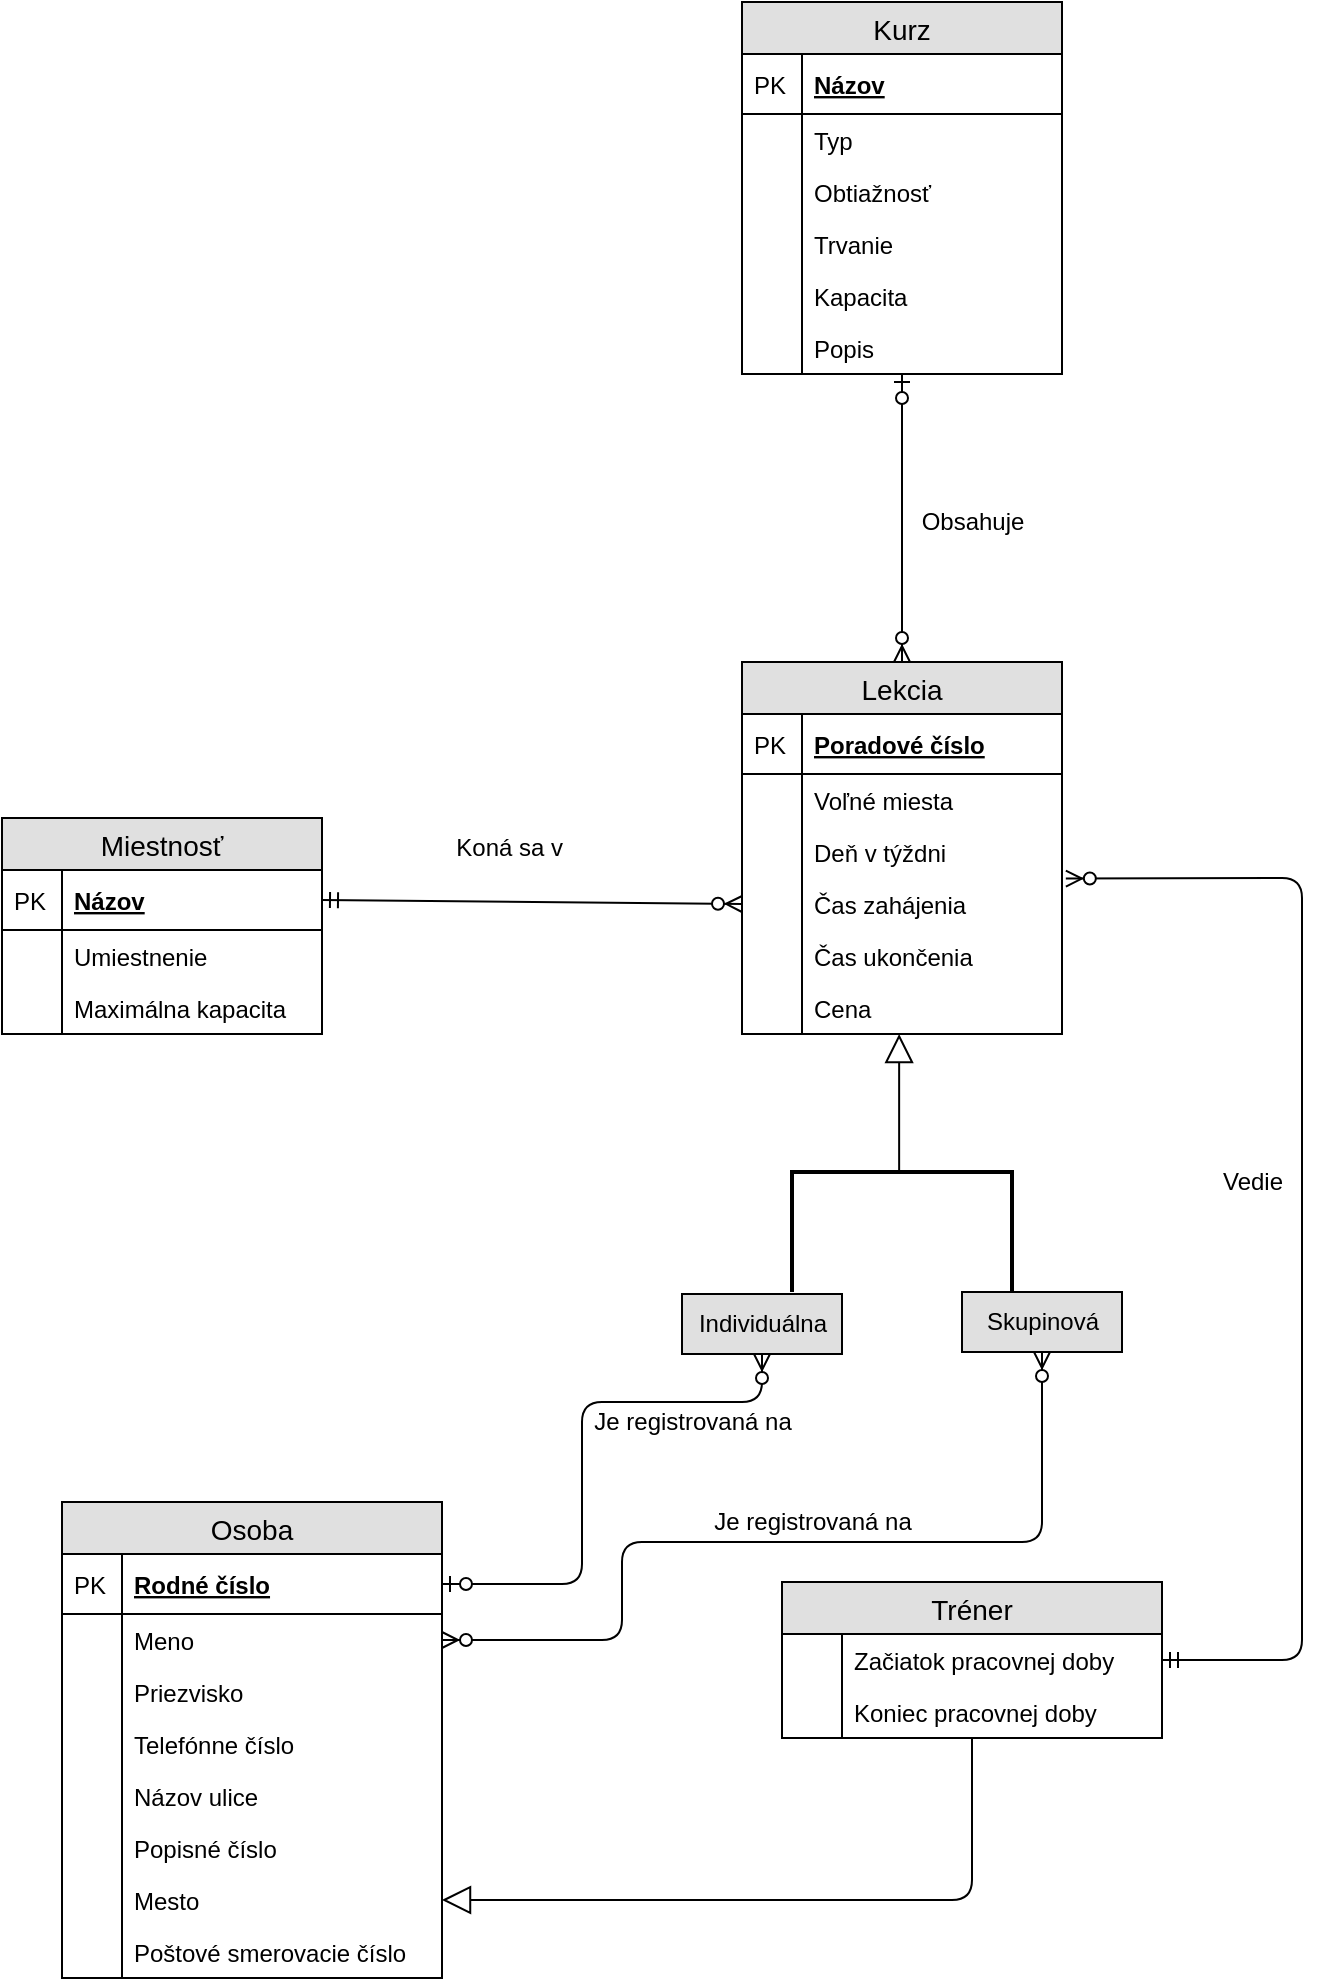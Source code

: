 <mxfile version="12.7.3" type="device"><diagram id="eGVeqehdN8_YkoFMwGT7" name="Page-1"><mxGraphModel dx="1331" dy="1016" grid="1" gridSize="10" guides="1" tooltips="1" connect="1" arrows="1" fold="1" page="1" pageScale="1" pageWidth="827" pageHeight="1169" math="0" shadow="0"><root><mxCell id="0"/><mxCell id="1" parent="0"/><mxCell id="vAVISpSv8ZnPTpS377I3-15" value="Miestnosť" style="swimlane;fontStyle=0;childLayout=stackLayout;horizontal=1;startSize=26;fillColor=#e0e0e0;horizontalStack=0;resizeParent=1;resizeParentMax=0;resizeLast=0;collapsible=1;marginBottom=0;swimlaneFillColor=#ffffff;align=center;fontSize=14;" vertex="1" parent="1"><mxGeometry x="110" y="518" width="160" height="108" as="geometry"/></mxCell><mxCell id="vAVISpSv8ZnPTpS377I3-16" value="Názov" style="shape=partialRectangle;top=0;left=0;right=0;bottom=1;align=left;verticalAlign=middle;fillColor=none;spacingLeft=34;spacingRight=4;overflow=hidden;rotatable=0;points=[[0,0.5],[1,0.5]];portConstraint=eastwest;dropTarget=0;fontStyle=5;fontSize=12;" vertex="1" parent="vAVISpSv8ZnPTpS377I3-15"><mxGeometry y="26" width="160" height="30" as="geometry"/></mxCell><mxCell id="vAVISpSv8ZnPTpS377I3-17" value="PK" style="shape=partialRectangle;top=0;left=0;bottom=0;fillColor=none;align=left;verticalAlign=middle;spacingLeft=4;spacingRight=4;overflow=hidden;rotatable=0;points=[];portConstraint=eastwest;part=1;fontSize=12;" vertex="1" connectable="0" parent="vAVISpSv8ZnPTpS377I3-16"><mxGeometry width="30" height="30" as="geometry"/></mxCell><mxCell id="vAVISpSv8ZnPTpS377I3-18" value="Umiestnenie" style="shape=partialRectangle;top=0;left=0;right=0;bottom=0;align=left;verticalAlign=top;fillColor=none;spacingLeft=34;spacingRight=4;overflow=hidden;rotatable=0;points=[[0,0.5],[1,0.5]];portConstraint=eastwest;dropTarget=0;fontSize=12;" vertex="1" parent="vAVISpSv8ZnPTpS377I3-15"><mxGeometry y="56" width="160" height="26" as="geometry"/></mxCell><mxCell id="vAVISpSv8ZnPTpS377I3-19" value="" style="shape=partialRectangle;top=0;left=0;bottom=0;fillColor=none;align=left;verticalAlign=top;spacingLeft=4;spacingRight=4;overflow=hidden;rotatable=0;points=[];portConstraint=eastwest;part=1;fontSize=12;" vertex="1" connectable="0" parent="vAVISpSv8ZnPTpS377I3-18"><mxGeometry width="30" height="26" as="geometry"/></mxCell><mxCell id="vAVISpSv8ZnPTpS377I3-20" value="Maximálna kapacita" style="shape=partialRectangle;top=0;left=0;right=0;bottom=0;align=left;verticalAlign=top;fillColor=none;spacingLeft=34;spacingRight=4;overflow=hidden;rotatable=0;points=[[0,0.5],[1,0.5]];portConstraint=eastwest;dropTarget=0;fontSize=12;" vertex="1" parent="vAVISpSv8ZnPTpS377I3-15"><mxGeometry y="82" width="160" height="26" as="geometry"/></mxCell><mxCell id="vAVISpSv8ZnPTpS377I3-21" value="" style="shape=partialRectangle;top=0;left=0;bottom=0;fillColor=none;align=left;verticalAlign=top;spacingLeft=4;spacingRight=4;overflow=hidden;rotatable=0;points=[];portConstraint=eastwest;part=1;fontSize=12;" vertex="1" connectable="0" parent="vAVISpSv8ZnPTpS377I3-20"><mxGeometry width="30" height="26" as="geometry"/></mxCell><mxCell id="vAVISpSv8ZnPTpS377I3-26" value="Lekcia" style="swimlane;fontStyle=0;childLayout=stackLayout;horizontal=1;startSize=26;fillColor=#e0e0e0;horizontalStack=0;resizeParent=1;resizeParentMax=0;resizeLast=0;collapsible=1;marginBottom=0;swimlaneFillColor=#ffffff;align=center;fontSize=14;" vertex="1" parent="1"><mxGeometry x="480" y="440" width="160" height="186" as="geometry"/></mxCell><mxCell id="vAVISpSv8ZnPTpS377I3-27" value="Poradové číslo" style="shape=partialRectangle;top=0;left=0;right=0;bottom=1;align=left;verticalAlign=middle;fillColor=none;spacingLeft=34;spacingRight=4;overflow=hidden;rotatable=0;points=[[0,0.5],[1,0.5]];portConstraint=eastwest;dropTarget=0;fontStyle=5;fontSize=12;" vertex="1" parent="vAVISpSv8ZnPTpS377I3-26"><mxGeometry y="26" width="160" height="30" as="geometry"/></mxCell><mxCell id="vAVISpSv8ZnPTpS377I3-28" value="PK" style="shape=partialRectangle;top=0;left=0;bottom=0;fillColor=none;align=left;verticalAlign=middle;spacingLeft=4;spacingRight=4;overflow=hidden;rotatable=0;points=[];portConstraint=eastwest;part=1;fontSize=12;" vertex="1" connectable="0" parent="vAVISpSv8ZnPTpS377I3-27"><mxGeometry width="30" height="30" as="geometry"/></mxCell><mxCell id="vAVISpSv8ZnPTpS377I3-29" value="Voľné miesta" style="shape=partialRectangle;top=0;left=0;right=0;bottom=0;align=left;verticalAlign=top;fillColor=none;spacingLeft=34;spacingRight=4;overflow=hidden;rotatable=0;points=[[0,0.5],[1,0.5]];portConstraint=eastwest;dropTarget=0;fontSize=12;" vertex="1" parent="vAVISpSv8ZnPTpS377I3-26"><mxGeometry y="56" width="160" height="26" as="geometry"/></mxCell><mxCell id="vAVISpSv8ZnPTpS377I3-30" value="" style="shape=partialRectangle;top=0;left=0;bottom=0;fillColor=none;align=left;verticalAlign=top;spacingLeft=4;spacingRight=4;overflow=hidden;rotatable=0;points=[];portConstraint=eastwest;part=1;fontSize=12;" vertex="1" connectable="0" parent="vAVISpSv8ZnPTpS377I3-29"><mxGeometry width="30" height="26" as="geometry"/></mxCell><mxCell id="vAVISpSv8ZnPTpS377I3-31" value="Deň v týždni" style="shape=partialRectangle;top=0;left=0;right=0;bottom=0;align=left;verticalAlign=top;fillColor=none;spacingLeft=34;spacingRight=4;overflow=hidden;rotatable=0;points=[[0,0.5],[1,0.5]];portConstraint=eastwest;dropTarget=0;fontSize=12;" vertex="1" parent="vAVISpSv8ZnPTpS377I3-26"><mxGeometry y="82" width="160" height="26" as="geometry"/></mxCell><mxCell id="vAVISpSv8ZnPTpS377I3-32" value="" style="shape=partialRectangle;top=0;left=0;bottom=0;fillColor=none;align=left;verticalAlign=top;spacingLeft=4;spacingRight=4;overflow=hidden;rotatable=0;points=[];portConstraint=eastwest;part=1;fontSize=12;" vertex="1" connectable="0" parent="vAVISpSv8ZnPTpS377I3-31"><mxGeometry width="30" height="26" as="geometry"/></mxCell><mxCell id="vAVISpSv8ZnPTpS377I3-33" value="Čas zahájenia" style="shape=partialRectangle;top=0;left=0;right=0;bottom=0;align=left;verticalAlign=top;fillColor=none;spacingLeft=34;spacingRight=4;overflow=hidden;rotatable=0;points=[[0,0.5],[1,0.5]];portConstraint=eastwest;dropTarget=0;fontSize=12;" vertex="1" parent="vAVISpSv8ZnPTpS377I3-26"><mxGeometry y="108" width="160" height="26" as="geometry"/></mxCell><mxCell id="vAVISpSv8ZnPTpS377I3-34" value="" style="shape=partialRectangle;top=0;left=0;bottom=0;fillColor=none;align=left;verticalAlign=top;spacingLeft=4;spacingRight=4;overflow=hidden;rotatable=0;points=[];portConstraint=eastwest;part=1;fontSize=12;" vertex="1" connectable="0" parent="vAVISpSv8ZnPTpS377I3-33"><mxGeometry width="30" height="26" as="geometry"/></mxCell><mxCell id="vAVISpSv8ZnPTpS377I3-35" value="Čas ukončenia" style="shape=partialRectangle;top=0;left=0;right=0;bottom=0;align=left;verticalAlign=top;fillColor=none;spacingLeft=34;spacingRight=4;overflow=hidden;rotatable=0;points=[[0,0.5],[1,0.5]];portConstraint=eastwest;dropTarget=0;fontSize=12;" vertex="1" parent="vAVISpSv8ZnPTpS377I3-26"><mxGeometry y="134" width="160" height="26" as="geometry"/></mxCell><mxCell id="vAVISpSv8ZnPTpS377I3-36" value="" style="shape=partialRectangle;top=0;left=0;bottom=0;fillColor=none;align=left;verticalAlign=top;spacingLeft=4;spacingRight=4;overflow=hidden;rotatable=0;points=[];portConstraint=eastwest;part=1;fontSize=12;" vertex="1" connectable="0" parent="vAVISpSv8ZnPTpS377I3-35"><mxGeometry width="30" height="26" as="geometry"/></mxCell><mxCell id="vAVISpSv8ZnPTpS377I3-38" value="Cena" style="shape=partialRectangle;top=0;left=0;right=0;bottom=0;align=left;verticalAlign=top;fillColor=none;spacingLeft=34;spacingRight=4;overflow=hidden;rotatable=0;points=[[0,0.5],[1,0.5]];portConstraint=eastwest;dropTarget=0;fontSize=12;" vertex="1" parent="vAVISpSv8ZnPTpS377I3-26"><mxGeometry y="160" width="160" height="26" as="geometry"/></mxCell><mxCell id="vAVISpSv8ZnPTpS377I3-39" value="" style="shape=partialRectangle;top=0;left=0;bottom=0;fillColor=none;align=left;verticalAlign=top;spacingLeft=4;spacingRight=4;overflow=hidden;rotatable=0;points=[];portConstraint=eastwest;part=1;fontSize=12;" vertex="1" connectable="0" parent="vAVISpSv8ZnPTpS377I3-38"><mxGeometry width="30" height="26" as="geometry"/></mxCell><mxCell id="vAVISpSv8ZnPTpS377I3-40" value="Osoba" style="swimlane;fontStyle=0;childLayout=stackLayout;horizontal=1;startSize=26;fillColor=#e0e0e0;horizontalStack=0;resizeParent=1;resizeParentMax=0;resizeLast=0;collapsible=1;marginBottom=0;swimlaneFillColor=#ffffff;align=center;fontSize=14;" vertex="1" parent="1"><mxGeometry x="140" y="860" width="190" height="238" as="geometry"/></mxCell><mxCell id="vAVISpSv8ZnPTpS377I3-41" value="Rodné číslo" style="shape=partialRectangle;top=0;left=0;right=0;bottom=1;align=left;verticalAlign=middle;fillColor=none;spacingLeft=34;spacingRight=4;overflow=hidden;rotatable=0;points=[[0,0.5],[1,0.5]];portConstraint=eastwest;dropTarget=0;fontStyle=5;fontSize=12;" vertex="1" parent="vAVISpSv8ZnPTpS377I3-40"><mxGeometry y="26" width="190" height="30" as="geometry"/></mxCell><mxCell id="vAVISpSv8ZnPTpS377I3-42" value="PK" style="shape=partialRectangle;top=0;left=0;bottom=0;fillColor=none;align=left;verticalAlign=middle;spacingLeft=4;spacingRight=4;overflow=hidden;rotatable=0;points=[];portConstraint=eastwest;part=1;fontSize=12;" vertex="1" connectable="0" parent="vAVISpSv8ZnPTpS377I3-41"><mxGeometry width="30" height="30" as="geometry"/></mxCell><mxCell id="vAVISpSv8ZnPTpS377I3-43" value="Meno" style="shape=partialRectangle;top=0;left=0;right=0;bottom=0;align=left;verticalAlign=top;fillColor=none;spacingLeft=34;spacingRight=4;overflow=hidden;rotatable=0;points=[[0,0.5],[1,0.5]];portConstraint=eastwest;dropTarget=0;fontSize=12;" vertex="1" parent="vAVISpSv8ZnPTpS377I3-40"><mxGeometry y="56" width="190" height="26" as="geometry"/></mxCell><mxCell id="vAVISpSv8ZnPTpS377I3-44" value="" style="shape=partialRectangle;top=0;left=0;bottom=0;fillColor=none;align=left;verticalAlign=top;spacingLeft=4;spacingRight=4;overflow=hidden;rotatable=0;points=[];portConstraint=eastwest;part=1;fontSize=12;" vertex="1" connectable="0" parent="vAVISpSv8ZnPTpS377I3-43"><mxGeometry width="30" height="26" as="geometry"/></mxCell><mxCell id="vAVISpSv8ZnPTpS377I3-45" value="Priezvisko" style="shape=partialRectangle;top=0;left=0;right=0;bottom=0;align=left;verticalAlign=top;fillColor=none;spacingLeft=34;spacingRight=4;overflow=hidden;rotatable=0;points=[[0,0.5],[1,0.5]];portConstraint=eastwest;dropTarget=0;fontSize=12;" vertex="1" parent="vAVISpSv8ZnPTpS377I3-40"><mxGeometry y="82" width="190" height="26" as="geometry"/></mxCell><mxCell id="vAVISpSv8ZnPTpS377I3-46" value="" style="shape=partialRectangle;top=0;left=0;bottom=0;fillColor=none;align=left;verticalAlign=top;spacingLeft=4;spacingRight=4;overflow=hidden;rotatable=0;points=[];portConstraint=eastwest;part=1;fontSize=12;" vertex="1" connectable="0" parent="vAVISpSv8ZnPTpS377I3-45"><mxGeometry width="30" height="26" as="geometry"/></mxCell><mxCell id="vAVISpSv8ZnPTpS377I3-47" value="Telefónne číslo" style="shape=partialRectangle;top=0;left=0;right=0;bottom=0;align=left;verticalAlign=top;fillColor=none;spacingLeft=34;spacingRight=4;overflow=hidden;rotatable=0;points=[[0,0.5],[1,0.5]];portConstraint=eastwest;dropTarget=0;fontSize=12;" vertex="1" parent="vAVISpSv8ZnPTpS377I3-40"><mxGeometry y="108" width="190" height="26" as="geometry"/></mxCell><mxCell id="vAVISpSv8ZnPTpS377I3-48" value="" style="shape=partialRectangle;top=0;left=0;bottom=0;fillColor=none;align=left;verticalAlign=top;spacingLeft=4;spacingRight=4;overflow=hidden;rotatable=0;points=[];portConstraint=eastwest;part=1;fontSize=12;" vertex="1" connectable="0" parent="vAVISpSv8ZnPTpS377I3-47"><mxGeometry width="30" height="26" as="geometry"/></mxCell><mxCell id="vAVISpSv8ZnPTpS377I3-49" value="Názov ulice" style="shape=partialRectangle;top=0;left=0;right=0;bottom=0;align=left;verticalAlign=top;fillColor=none;spacingLeft=34;spacingRight=4;overflow=hidden;rotatable=0;points=[[0,0.5],[1,0.5]];portConstraint=eastwest;dropTarget=0;fontSize=12;" vertex="1" parent="vAVISpSv8ZnPTpS377I3-40"><mxGeometry y="134" width="190" height="26" as="geometry"/></mxCell><mxCell id="vAVISpSv8ZnPTpS377I3-50" value="" style="shape=partialRectangle;top=0;left=0;bottom=0;fillColor=none;align=left;verticalAlign=top;spacingLeft=4;spacingRight=4;overflow=hidden;rotatable=0;points=[];portConstraint=eastwest;part=1;fontSize=12;" vertex="1" connectable="0" parent="vAVISpSv8ZnPTpS377I3-49"><mxGeometry width="30" height="26" as="geometry"/></mxCell><mxCell id="vAVISpSv8ZnPTpS377I3-51" value="Popisné číslo" style="shape=partialRectangle;top=0;left=0;right=0;bottom=0;align=left;verticalAlign=top;fillColor=none;spacingLeft=34;spacingRight=4;overflow=hidden;rotatable=0;points=[[0,0.5],[1,0.5]];portConstraint=eastwest;dropTarget=0;fontSize=12;" vertex="1" parent="vAVISpSv8ZnPTpS377I3-40"><mxGeometry y="160" width="190" height="26" as="geometry"/></mxCell><mxCell id="vAVISpSv8ZnPTpS377I3-52" value="" style="shape=partialRectangle;top=0;left=0;bottom=0;fillColor=none;align=left;verticalAlign=top;spacingLeft=4;spacingRight=4;overflow=hidden;rotatable=0;points=[];portConstraint=eastwest;part=1;fontSize=12;" vertex="1" connectable="0" parent="vAVISpSv8ZnPTpS377I3-51"><mxGeometry width="30" height="26" as="geometry"/></mxCell><mxCell id="vAVISpSv8ZnPTpS377I3-53" value="Mesto" style="shape=partialRectangle;top=0;left=0;right=0;bottom=0;align=left;verticalAlign=top;fillColor=none;spacingLeft=34;spacingRight=4;overflow=hidden;rotatable=0;points=[[0,0.5],[1,0.5]];portConstraint=eastwest;dropTarget=0;fontSize=12;" vertex="1" parent="vAVISpSv8ZnPTpS377I3-40"><mxGeometry y="186" width="190" height="26" as="geometry"/></mxCell><mxCell id="vAVISpSv8ZnPTpS377I3-54" value="" style="shape=partialRectangle;top=0;left=0;bottom=0;fillColor=none;align=left;verticalAlign=top;spacingLeft=4;spacingRight=4;overflow=hidden;rotatable=0;points=[];portConstraint=eastwest;part=1;fontSize=12;" vertex="1" connectable="0" parent="vAVISpSv8ZnPTpS377I3-53"><mxGeometry width="30" height="26" as="geometry"/></mxCell><mxCell id="vAVISpSv8ZnPTpS377I3-55" value="Poštové smerovacie číslo" style="shape=partialRectangle;top=0;left=0;right=0;bottom=0;align=left;verticalAlign=top;fillColor=none;spacingLeft=34;spacingRight=4;overflow=hidden;rotatable=0;points=[[0,0.5],[1,0.5]];portConstraint=eastwest;dropTarget=0;fontSize=12;" vertex="1" parent="vAVISpSv8ZnPTpS377I3-40"><mxGeometry y="212" width="190" height="26" as="geometry"/></mxCell><mxCell id="vAVISpSv8ZnPTpS377I3-56" value="" style="shape=partialRectangle;top=0;left=0;bottom=0;fillColor=none;align=left;verticalAlign=top;spacingLeft=4;spacingRight=4;overflow=hidden;rotatable=0;points=[];portConstraint=eastwest;part=1;fontSize=12;" vertex="1" connectable="0" parent="vAVISpSv8ZnPTpS377I3-55"><mxGeometry width="30" height="26" as="geometry"/></mxCell><mxCell id="vAVISpSv8ZnPTpS377I3-58" value="Kurz" style="swimlane;fontStyle=0;childLayout=stackLayout;horizontal=1;startSize=26;fillColor=#e0e0e0;horizontalStack=0;resizeParent=1;resizeParentMax=0;resizeLast=0;collapsible=1;marginBottom=0;swimlaneFillColor=#ffffff;align=center;fontSize=14;" vertex="1" parent="1"><mxGeometry x="480" y="110" width="160" height="186" as="geometry"/></mxCell><mxCell id="vAVISpSv8ZnPTpS377I3-59" value="Názov" style="shape=partialRectangle;top=0;left=0;right=0;bottom=1;align=left;verticalAlign=middle;fillColor=none;spacingLeft=34;spacingRight=4;overflow=hidden;rotatable=0;points=[[0,0.5],[1,0.5]];portConstraint=eastwest;dropTarget=0;fontStyle=5;fontSize=12;" vertex="1" parent="vAVISpSv8ZnPTpS377I3-58"><mxGeometry y="26" width="160" height="30" as="geometry"/></mxCell><mxCell id="vAVISpSv8ZnPTpS377I3-60" value="PK" style="shape=partialRectangle;top=0;left=0;bottom=0;fillColor=none;align=left;verticalAlign=middle;spacingLeft=4;spacingRight=4;overflow=hidden;rotatable=0;points=[];portConstraint=eastwest;part=1;fontSize=12;" vertex="1" connectable="0" parent="vAVISpSv8ZnPTpS377I3-59"><mxGeometry width="30" height="30" as="geometry"/></mxCell><mxCell id="vAVISpSv8ZnPTpS377I3-61" value="Typ" style="shape=partialRectangle;top=0;left=0;right=0;bottom=0;align=left;verticalAlign=top;fillColor=none;spacingLeft=34;spacingRight=4;overflow=hidden;rotatable=0;points=[[0,0.5],[1,0.5]];portConstraint=eastwest;dropTarget=0;fontSize=12;" vertex="1" parent="vAVISpSv8ZnPTpS377I3-58"><mxGeometry y="56" width="160" height="26" as="geometry"/></mxCell><mxCell id="vAVISpSv8ZnPTpS377I3-62" value="" style="shape=partialRectangle;top=0;left=0;bottom=0;fillColor=none;align=left;verticalAlign=top;spacingLeft=4;spacingRight=4;overflow=hidden;rotatable=0;points=[];portConstraint=eastwest;part=1;fontSize=12;" vertex="1" connectable="0" parent="vAVISpSv8ZnPTpS377I3-61"><mxGeometry width="30" height="26" as="geometry"/></mxCell><mxCell id="vAVISpSv8ZnPTpS377I3-63" value="Obtiažnosť" style="shape=partialRectangle;top=0;left=0;right=0;bottom=0;align=left;verticalAlign=top;fillColor=none;spacingLeft=34;spacingRight=4;overflow=hidden;rotatable=0;points=[[0,0.5],[1,0.5]];portConstraint=eastwest;dropTarget=0;fontSize=12;" vertex="1" parent="vAVISpSv8ZnPTpS377I3-58"><mxGeometry y="82" width="160" height="26" as="geometry"/></mxCell><mxCell id="vAVISpSv8ZnPTpS377I3-64" value="" style="shape=partialRectangle;top=0;left=0;bottom=0;fillColor=none;align=left;verticalAlign=top;spacingLeft=4;spacingRight=4;overflow=hidden;rotatable=0;points=[];portConstraint=eastwest;part=1;fontSize=12;" vertex="1" connectable="0" parent="vAVISpSv8ZnPTpS377I3-63"><mxGeometry width="30" height="26" as="geometry"/></mxCell><mxCell id="vAVISpSv8ZnPTpS377I3-65" value="Trvanie" style="shape=partialRectangle;top=0;left=0;right=0;bottom=0;align=left;verticalAlign=top;fillColor=none;spacingLeft=34;spacingRight=4;overflow=hidden;rotatable=0;points=[[0,0.5],[1,0.5]];portConstraint=eastwest;dropTarget=0;fontSize=12;" vertex="1" parent="vAVISpSv8ZnPTpS377I3-58"><mxGeometry y="108" width="160" height="26" as="geometry"/></mxCell><mxCell id="vAVISpSv8ZnPTpS377I3-66" value="" style="shape=partialRectangle;top=0;left=0;bottom=0;fillColor=none;align=left;verticalAlign=top;spacingLeft=4;spacingRight=4;overflow=hidden;rotatable=0;points=[];portConstraint=eastwest;part=1;fontSize=12;" vertex="1" connectable="0" parent="vAVISpSv8ZnPTpS377I3-65"><mxGeometry width="30" height="26" as="geometry"/></mxCell><mxCell id="vAVISpSv8ZnPTpS377I3-67" value="Kapacita" style="shape=partialRectangle;top=0;left=0;right=0;bottom=0;align=left;verticalAlign=top;fillColor=none;spacingLeft=34;spacingRight=4;overflow=hidden;rotatable=0;points=[[0,0.5],[1,0.5]];portConstraint=eastwest;dropTarget=0;fontSize=12;" vertex="1" parent="vAVISpSv8ZnPTpS377I3-58"><mxGeometry y="134" width="160" height="26" as="geometry"/></mxCell><mxCell id="vAVISpSv8ZnPTpS377I3-68" value="" style="shape=partialRectangle;top=0;left=0;bottom=0;fillColor=none;align=left;verticalAlign=top;spacingLeft=4;spacingRight=4;overflow=hidden;rotatable=0;points=[];portConstraint=eastwest;part=1;fontSize=12;" vertex="1" connectable="0" parent="vAVISpSv8ZnPTpS377I3-67"><mxGeometry width="30" height="26" as="geometry"/></mxCell><mxCell id="vAVISpSv8ZnPTpS377I3-69" value="Popis" style="shape=partialRectangle;top=0;left=0;right=0;bottom=0;align=left;verticalAlign=top;fillColor=none;spacingLeft=34;spacingRight=4;overflow=hidden;rotatable=0;points=[[0,0.5],[1,0.5]];portConstraint=eastwest;dropTarget=0;fontSize=12;" vertex="1" parent="vAVISpSv8ZnPTpS377I3-58"><mxGeometry y="160" width="160" height="26" as="geometry"/></mxCell><mxCell id="vAVISpSv8ZnPTpS377I3-70" value="" style="shape=partialRectangle;top=0;left=0;bottom=0;fillColor=none;align=left;verticalAlign=top;spacingLeft=4;spacingRight=4;overflow=hidden;rotatable=0;points=[];portConstraint=eastwest;part=1;fontSize=12;" vertex="1" connectable="0" parent="vAVISpSv8ZnPTpS377I3-69"><mxGeometry width="30" height="26" as="geometry"/></mxCell><mxCell id="vAVISpSv8ZnPTpS377I3-77" value="Tréner" style="swimlane;fontStyle=0;childLayout=stackLayout;horizontal=1;startSize=26;fillColor=#e0e0e0;horizontalStack=0;resizeParent=1;resizeParentMax=0;resizeLast=0;collapsible=1;marginBottom=0;swimlaneFillColor=#ffffff;align=center;fontSize=14;" vertex="1" parent="1"><mxGeometry x="500" y="900" width="190" height="78" as="geometry"/></mxCell><mxCell id="vAVISpSv8ZnPTpS377I3-80" value="Začiatok pracovnej doby" style="shape=partialRectangle;top=0;left=0;right=0;bottom=0;align=left;verticalAlign=top;fillColor=none;spacingLeft=34;spacingRight=4;overflow=hidden;rotatable=0;points=[[0,0.5],[1,0.5]];portConstraint=eastwest;dropTarget=0;fontSize=12;" vertex="1" parent="vAVISpSv8ZnPTpS377I3-77"><mxGeometry y="26" width="190" height="26" as="geometry"/></mxCell><mxCell id="vAVISpSv8ZnPTpS377I3-81" value="" style="shape=partialRectangle;top=0;left=0;bottom=0;fillColor=none;align=left;verticalAlign=top;spacingLeft=4;spacingRight=4;overflow=hidden;rotatable=0;points=[];portConstraint=eastwest;part=1;fontSize=12;" vertex="1" connectable="0" parent="vAVISpSv8ZnPTpS377I3-80"><mxGeometry width="30" height="26" as="geometry"/></mxCell><mxCell id="vAVISpSv8ZnPTpS377I3-100" value="Koniec pracovnej doby" style="shape=partialRectangle;top=0;left=0;right=0;bottom=0;align=left;verticalAlign=top;fillColor=none;spacingLeft=34;spacingRight=4;overflow=hidden;rotatable=0;points=[[0,0.5],[1,0.5]];portConstraint=eastwest;dropTarget=0;fontSize=12;" vertex="1" parent="vAVISpSv8ZnPTpS377I3-77"><mxGeometry y="52" width="190" height="26" as="geometry"/></mxCell><mxCell id="vAVISpSv8ZnPTpS377I3-101" value="" style="shape=partialRectangle;top=0;left=0;bottom=0;fillColor=none;align=left;verticalAlign=top;spacingLeft=4;spacingRight=4;overflow=hidden;rotatable=0;points=[];portConstraint=eastwest;part=1;fontSize=12;" vertex="1" connectable="0" parent="vAVISpSv8ZnPTpS377I3-100"><mxGeometry width="30" height="26" as="geometry"/></mxCell><mxCell id="vAVISpSv8ZnPTpS377I3-95" value="" style="fontSize=12;html=1;endArrow=ERzeroToMany;startArrow=ERmandOne;exitX=1;exitY=0.5;exitDx=0;exitDy=0;entryX=0;entryY=0.5;entryDx=0;entryDy=0;" edge="1" parent="1" source="vAVISpSv8ZnPTpS377I3-16" target="vAVISpSv8ZnPTpS377I3-33"><mxGeometry width="100" height="100" relative="1" as="geometry"><mxPoint x="180" y="440" as="sourcePoint"/><mxPoint x="320.0" y="622" as="targetPoint"/></mxGeometry></mxCell><mxCell id="vAVISpSv8ZnPTpS377I3-98" value="Koná sa v&amp;nbsp;" style="text;html=1;align=center;verticalAlign=middle;resizable=0;points=[];autosize=1;" vertex="1" parent="1"><mxGeometry x="330" y="523" width="70" height="20" as="geometry"/></mxCell><mxCell id="vAVISpSv8ZnPTpS377I3-99" value="" style="fontSize=12;html=1;endArrow=ERzeroToMany;startArrow=ERzeroToOne;endFill=1;entryX=0.5;entryY=0;entryDx=0;entryDy=0;" edge="1" parent="1" source="vAVISpSv8ZnPTpS377I3-69" target="vAVISpSv8ZnPTpS377I3-26"><mxGeometry width="100" height="100" relative="1" as="geometry"><mxPoint x="560" y="310" as="sourcePoint"/><mxPoint x="360" y="390" as="targetPoint"/></mxGeometry></mxCell><mxCell id="vAVISpSv8ZnPTpS377I3-103" value="Obsahuje" style="text;html=1;align=center;verticalAlign=middle;resizable=0;points=[];autosize=1;" vertex="1" parent="1"><mxGeometry x="560" y="360" width="70" height="20" as="geometry"/></mxCell><mxCell id="vAVISpSv8ZnPTpS377I3-128" value="" style="fontSize=12;html=1;endArrow=ERzeroToMany;startArrow=ERmandOne;exitX=1;exitY=0.5;exitDx=0;exitDy=0;entryX=1.012;entryY=0.011;entryDx=0;entryDy=0;entryPerimeter=0;" edge="1" parent="1" source="vAVISpSv8ZnPTpS377I3-80" target="vAVISpSv8ZnPTpS377I3-33"><mxGeometry width="100" height="100" relative="1" as="geometry"><mxPoint x="520.0" y="700" as="sourcePoint"/><mxPoint x="710" y="230" as="targetPoint"/><Array as="points"><mxPoint x="760" y="939"/><mxPoint x="760" y="548"/></Array></mxGeometry></mxCell><mxCell id="vAVISpSv8ZnPTpS377I3-129" value="Vedie" style="text;html=1;align=center;verticalAlign=middle;resizable=0;points=[];autosize=1;" vertex="1" parent="1"><mxGeometry x="710" y="690" width="50" height="20" as="geometry"/></mxCell><mxCell id="vAVISpSv8ZnPTpS377I3-132" value="Je registrovaná na" style="text;html=1;align=center;verticalAlign=middle;resizable=0;points=[];autosize=1;" vertex="1" parent="1"><mxGeometry x="460" y="860" width="110" height="20" as="geometry"/></mxCell><mxCell id="vAVISpSv8ZnPTpS377I3-133" value="" style="endArrow=block;endFill=0;endSize=12;html=1;entryX=1;entryY=0.5;entryDx=0;entryDy=0;" edge="1" parent="1" source="vAVISpSv8ZnPTpS377I3-100" target="vAVISpSv8ZnPTpS377I3-53"><mxGeometry width="160" relative="1" as="geometry"><mxPoint x="460" y="1110" as="sourcePoint"/><mxPoint x="620" y="1110" as="targetPoint"/><Array as="points"><mxPoint x="595" y="1059"/></Array></mxGeometry></mxCell><mxCell id="vAVISpSv8ZnPTpS377I3-134" value="Je registrovaná na" style="text;html=1;align=center;verticalAlign=middle;resizable=0;points=[];autosize=1;" vertex="1" parent="1"><mxGeometry x="400" y="810" width="110" height="20" as="geometry"/></mxCell><mxCell id="vAVISpSv8ZnPTpS377I3-135" value="" style="endArrow=block;endFill=0;endSize=12;html=1;" edge="1" parent="1"><mxGeometry width="160" relative="1" as="geometry"><mxPoint x="558.57" y="696" as="sourcePoint"/><mxPoint x="558.57" y="626" as="targetPoint"/><Array as="points"/></mxGeometry></mxCell><mxCell id="vAVISpSv8ZnPTpS377I3-136" value="Skupinová" style="html=1;fillColor=#E0E0E0;" vertex="1" parent="1"><mxGeometry x="590" y="755" width="80" height="30" as="geometry"/></mxCell><mxCell id="vAVISpSv8ZnPTpS377I3-138" value="Individuálna" style="html=1;fillColor=#E0E0E0;" vertex="1" parent="1"><mxGeometry x="450" y="756" width="80" height="30" as="geometry"/></mxCell><mxCell id="vAVISpSv8ZnPTpS377I3-141" value="" style="strokeWidth=2;html=1;shape=mxgraph.flowchart.annotation_1;align=left;pointerEvents=1;fillColor=#E0E0E0;rotation=90;" vertex="1" parent="1"><mxGeometry x="530" y="670" width="60" height="110" as="geometry"/></mxCell><mxCell id="vAVISpSv8ZnPTpS377I3-142" value="" style="fontSize=12;html=1;endArrow=ERzeroToMany;endFill=1;startArrow=ERzeroToMany;exitX=1;exitY=0.5;exitDx=0;exitDy=0;entryX=0.5;entryY=1;entryDx=0;entryDy=0;" edge="1" parent="1" source="vAVISpSv8ZnPTpS377I3-43" target="vAVISpSv8ZnPTpS377I3-136"><mxGeometry width="100" height="100" relative="1" as="geometry"><mxPoint x="260" y="780" as="sourcePoint"/><mxPoint x="360" y="680" as="targetPoint"/><Array as="points"><mxPoint x="420" y="929"/><mxPoint x="420" y="880"/><mxPoint x="630" y="880"/></Array></mxGeometry></mxCell><mxCell id="vAVISpSv8ZnPTpS377I3-143" value="" style="fontSize=12;html=1;endArrow=ERzeroToMany;startArrow=ERzeroToOne;endFill=1;entryX=0.5;entryY=1;entryDx=0;entryDy=0;exitX=1;exitY=0.5;exitDx=0;exitDy=0;" edge="1" parent="1" source="vAVISpSv8ZnPTpS377I3-41" target="vAVISpSv8ZnPTpS377I3-138"><mxGeometry width="100" height="100" relative="1" as="geometry"><mxPoint x="180.0" y="641" as="sourcePoint"/><mxPoint x="180.0" y="785" as="targetPoint"/><Array as="points"><mxPoint x="400" y="901"/><mxPoint x="400" y="810"/><mxPoint x="490" y="810"/></Array></mxGeometry></mxCell></root></mxGraphModel></diagram></mxfile>
